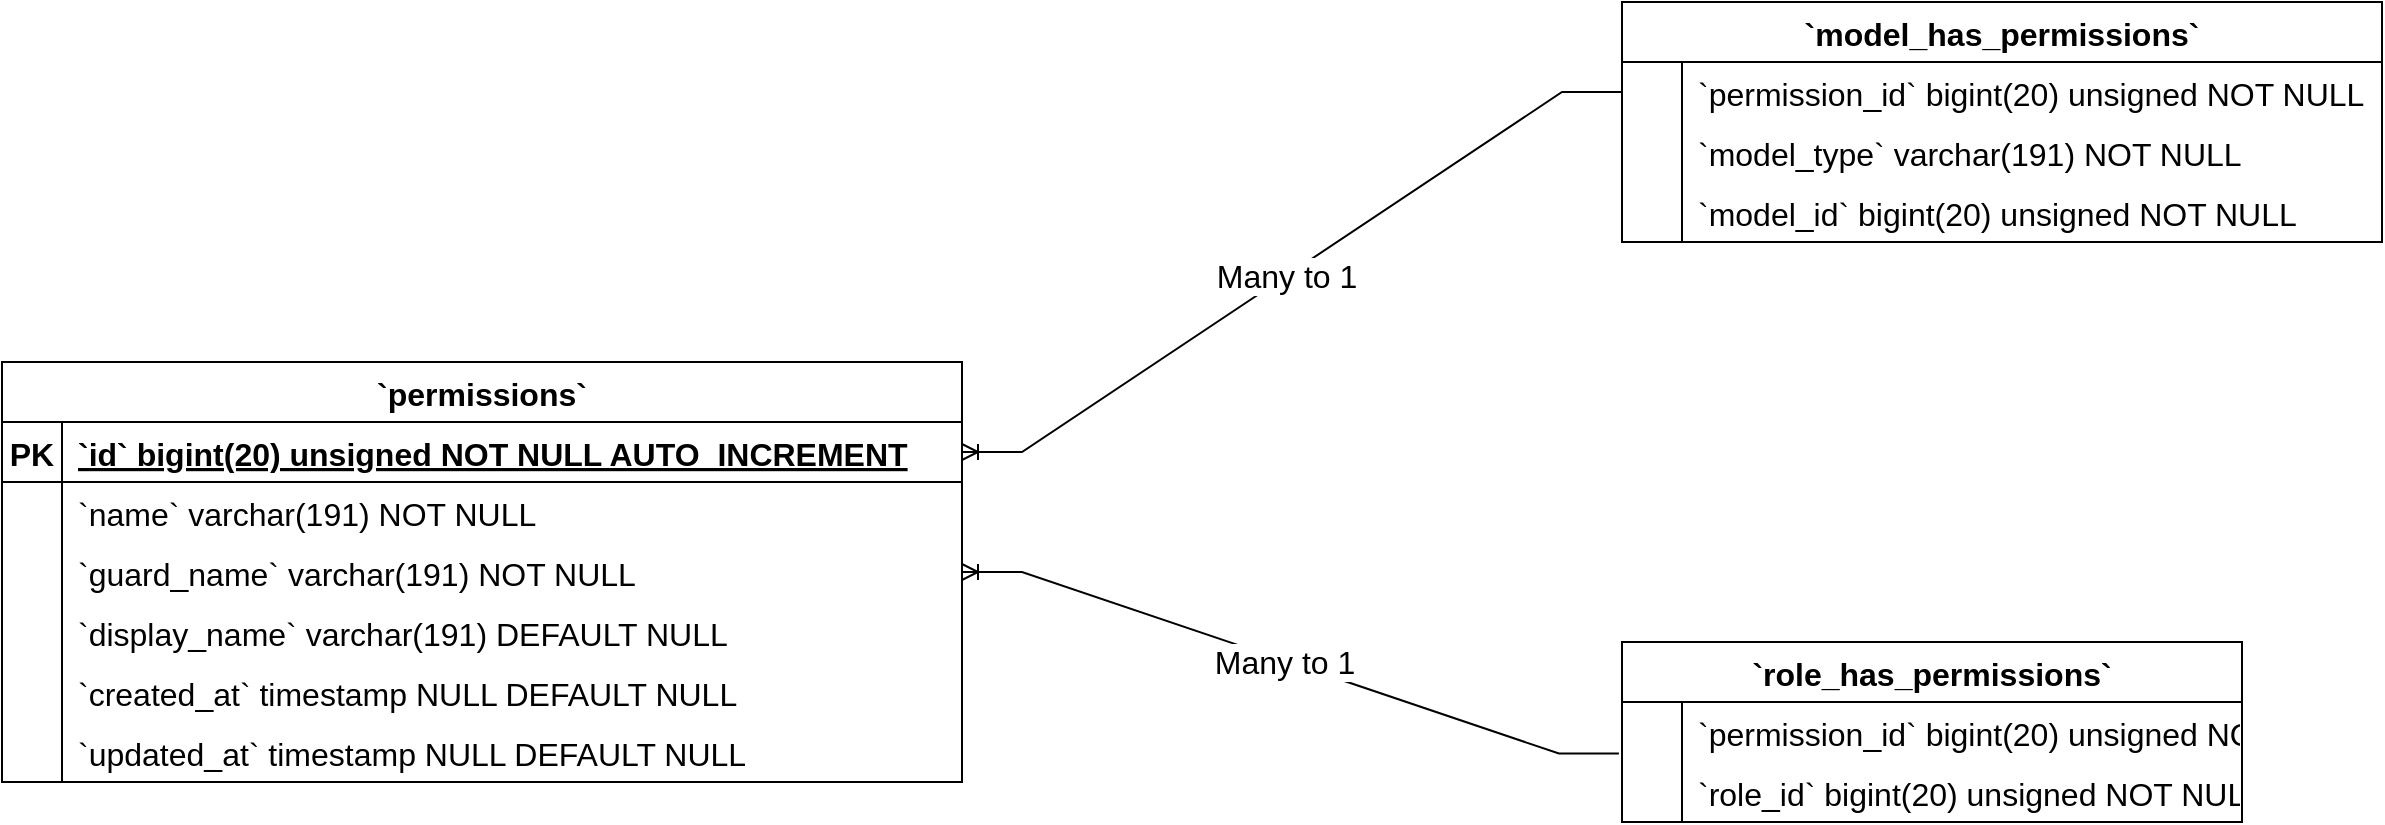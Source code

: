 <mxfile version="24.2.8" type="github">
  <diagram name="Page-1" id="tpcj-IPgKjxKGyHBcLKC">
    <mxGraphModel dx="1323" dy="687" grid="1" gridSize="10" guides="1" tooltips="1" connect="1" arrows="1" fold="1" page="1" pageScale="1" pageWidth="850" pageHeight="1100" math="0" shadow="0">
      <root>
        <mxCell id="0" />
        <mxCell id="1" parent="0" />
        <mxCell id="-ubXxWE5U1ih3pDJ44WY-2" value="`permissions`" style="shape=table;startSize=30;container=1;collapsible=1;childLayout=tableLayout;fixedRows=1;rowLines=0;fontStyle=1;align=center;resizeLast=1;fontSize=16;" vertex="1" parent="1">
          <mxGeometry x="490" y="300" width="480" height="210" as="geometry" />
        </mxCell>
        <mxCell id="-ubXxWE5U1ih3pDJ44WY-3" value="" style="shape=tableRow;horizontal=0;startSize=0;swimlaneHead=0;swimlaneBody=0;fillColor=none;collapsible=0;dropTarget=0;points=[[0,0.5],[1,0.5]];portConstraint=eastwest;strokeColor=inherit;top=0;left=0;right=0;bottom=1;fontSize=16;" vertex="1" parent="-ubXxWE5U1ih3pDJ44WY-2">
          <mxGeometry y="30" width="480" height="30" as="geometry" />
        </mxCell>
        <mxCell id="-ubXxWE5U1ih3pDJ44WY-4" value="PK" style="shape=partialRectangle;overflow=hidden;connectable=0;fillColor=none;strokeColor=inherit;top=0;left=0;bottom=0;right=0;fontStyle=1;fontSize=16;" vertex="1" parent="-ubXxWE5U1ih3pDJ44WY-3">
          <mxGeometry width="30" height="30" as="geometry">
            <mxRectangle width="30" height="30" as="alternateBounds" />
          </mxGeometry>
        </mxCell>
        <mxCell id="-ubXxWE5U1ih3pDJ44WY-5" value="`id` bigint(20) unsigned NOT NULL AUTO_INCREMENT" style="shape=partialRectangle;overflow=hidden;connectable=0;fillColor=none;align=left;strokeColor=inherit;top=0;left=0;bottom=0;right=0;spacingLeft=6;fontStyle=5;fontSize=16;" vertex="1" parent="-ubXxWE5U1ih3pDJ44WY-3">
          <mxGeometry x="30" width="450" height="30" as="geometry">
            <mxRectangle width="450" height="30" as="alternateBounds" />
          </mxGeometry>
        </mxCell>
        <mxCell id="-ubXxWE5U1ih3pDJ44WY-6" value="" style="shape=tableRow;horizontal=0;startSize=0;swimlaneHead=0;swimlaneBody=0;fillColor=none;collapsible=0;dropTarget=0;points=[[0,0.5],[1,0.5]];portConstraint=eastwest;strokeColor=inherit;top=0;left=0;right=0;bottom=0;fontSize=16;" vertex="1" parent="-ubXxWE5U1ih3pDJ44WY-2">
          <mxGeometry y="60" width="480" height="30" as="geometry" />
        </mxCell>
        <mxCell id="-ubXxWE5U1ih3pDJ44WY-7" value="" style="shape=partialRectangle;overflow=hidden;connectable=0;fillColor=none;strokeColor=inherit;top=0;left=0;bottom=0;right=0;fontSize=16;" vertex="1" parent="-ubXxWE5U1ih3pDJ44WY-6">
          <mxGeometry width="30" height="30" as="geometry">
            <mxRectangle width="30" height="30" as="alternateBounds" />
          </mxGeometry>
        </mxCell>
        <mxCell id="-ubXxWE5U1ih3pDJ44WY-8" value="`name` varchar(191) NOT NULL" style="shape=partialRectangle;overflow=hidden;connectable=0;fillColor=none;align=left;strokeColor=inherit;top=0;left=0;bottom=0;right=0;spacingLeft=6;fontSize=16;" vertex="1" parent="-ubXxWE5U1ih3pDJ44WY-6">
          <mxGeometry x="30" width="450" height="30" as="geometry">
            <mxRectangle width="450" height="30" as="alternateBounds" />
          </mxGeometry>
        </mxCell>
        <mxCell id="-ubXxWE5U1ih3pDJ44WY-9" value="" style="shape=tableRow;horizontal=0;startSize=0;swimlaneHead=0;swimlaneBody=0;fillColor=none;collapsible=0;dropTarget=0;points=[[0,0.5],[1,0.5]];portConstraint=eastwest;strokeColor=inherit;top=0;left=0;right=0;bottom=0;fontSize=16;" vertex="1" parent="-ubXxWE5U1ih3pDJ44WY-2">
          <mxGeometry y="90" width="480" height="30" as="geometry" />
        </mxCell>
        <mxCell id="-ubXxWE5U1ih3pDJ44WY-10" value="" style="shape=partialRectangle;overflow=hidden;connectable=0;fillColor=none;strokeColor=inherit;top=0;left=0;bottom=0;right=0;fontSize=16;" vertex="1" parent="-ubXxWE5U1ih3pDJ44WY-9">
          <mxGeometry width="30" height="30" as="geometry">
            <mxRectangle width="30" height="30" as="alternateBounds" />
          </mxGeometry>
        </mxCell>
        <mxCell id="-ubXxWE5U1ih3pDJ44WY-11" value="`guard_name` varchar(191) NOT NULL" style="shape=partialRectangle;overflow=hidden;connectable=0;fillColor=none;align=left;strokeColor=inherit;top=0;left=0;bottom=0;right=0;spacingLeft=6;fontSize=16;" vertex="1" parent="-ubXxWE5U1ih3pDJ44WY-9">
          <mxGeometry x="30" width="450" height="30" as="geometry">
            <mxRectangle width="450" height="30" as="alternateBounds" />
          </mxGeometry>
        </mxCell>
        <mxCell id="-ubXxWE5U1ih3pDJ44WY-12" value="" style="shape=tableRow;horizontal=0;startSize=0;swimlaneHead=0;swimlaneBody=0;fillColor=none;collapsible=0;dropTarget=0;points=[[0,0.5],[1,0.5]];portConstraint=eastwest;strokeColor=inherit;top=0;left=0;right=0;bottom=0;fontSize=16;" vertex="1" parent="-ubXxWE5U1ih3pDJ44WY-2">
          <mxGeometry y="120" width="480" height="30" as="geometry" />
        </mxCell>
        <mxCell id="-ubXxWE5U1ih3pDJ44WY-13" value="" style="shape=partialRectangle;overflow=hidden;connectable=0;fillColor=none;strokeColor=inherit;top=0;left=0;bottom=0;right=0;fontSize=16;" vertex="1" parent="-ubXxWE5U1ih3pDJ44WY-12">
          <mxGeometry width="30" height="30" as="geometry">
            <mxRectangle width="30" height="30" as="alternateBounds" />
          </mxGeometry>
        </mxCell>
        <mxCell id="-ubXxWE5U1ih3pDJ44WY-14" value="`display_name` varchar(191) DEFAULT NULL" style="shape=partialRectangle;overflow=hidden;connectable=0;fillColor=none;align=left;strokeColor=inherit;top=0;left=0;bottom=0;right=0;spacingLeft=6;fontSize=16;" vertex="1" parent="-ubXxWE5U1ih3pDJ44WY-12">
          <mxGeometry x="30" width="450" height="30" as="geometry">
            <mxRectangle width="450" height="30" as="alternateBounds" />
          </mxGeometry>
        </mxCell>
        <mxCell id="-ubXxWE5U1ih3pDJ44WY-15" value="" style="shape=tableRow;horizontal=0;startSize=0;swimlaneHead=0;swimlaneBody=0;fillColor=none;collapsible=0;dropTarget=0;points=[[0,0.5],[1,0.5]];portConstraint=eastwest;strokeColor=inherit;top=0;left=0;right=0;bottom=0;fontSize=16;" vertex="1" parent="-ubXxWE5U1ih3pDJ44WY-2">
          <mxGeometry y="150" width="480" height="30" as="geometry" />
        </mxCell>
        <mxCell id="-ubXxWE5U1ih3pDJ44WY-16" value="" style="shape=partialRectangle;overflow=hidden;connectable=0;fillColor=none;strokeColor=inherit;top=0;left=0;bottom=0;right=0;fontSize=16;" vertex="1" parent="-ubXxWE5U1ih3pDJ44WY-15">
          <mxGeometry width="30" height="30" as="geometry">
            <mxRectangle width="30" height="30" as="alternateBounds" />
          </mxGeometry>
        </mxCell>
        <mxCell id="-ubXxWE5U1ih3pDJ44WY-17" value="`created_at` timestamp NULL DEFAULT NULL" style="shape=partialRectangle;overflow=hidden;connectable=0;fillColor=none;align=left;strokeColor=inherit;top=0;left=0;bottom=0;right=0;spacingLeft=6;fontSize=16;" vertex="1" parent="-ubXxWE5U1ih3pDJ44WY-15">
          <mxGeometry x="30" width="450" height="30" as="geometry">
            <mxRectangle width="450" height="30" as="alternateBounds" />
          </mxGeometry>
        </mxCell>
        <mxCell id="-ubXxWE5U1ih3pDJ44WY-18" value="" style="shape=tableRow;horizontal=0;startSize=0;swimlaneHead=0;swimlaneBody=0;fillColor=none;collapsible=0;dropTarget=0;points=[[0,0.5],[1,0.5]];portConstraint=eastwest;strokeColor=inherit;top=0;left=0;right=0;bottom=0;fontSize=16;" vertex="1" parent="-ubXxWE5U1ih3pDJ44WY-2">
          <mxGeometry y="180" width="480" height="30" as="geometry" />
        </mxCell>
        <mxCell id="-ubXxWE5U1ih3pDJ44WY-19" value="" style="shape=partialRectangle;overflow=hidden;connectable=0;fillColor=none;strokeColor=inherit;top=0;left=0;bottom=0;right=0;fontSize=16;" vertex="1" parent="-ubXxWE5U1ih3pDJ44WY-18">
          <mxGeometry width="30" height="30" as="geometry">
            <mxRectangle width="30" height="30" as="alternateBounds" />
          </mxGeometry>
        </mxCell>
        <mxCell id="-ubXxWE5U1ih3pDJ44WY-20" value="`updated_at` timestamp NULL DEFAULT NULL" style="shape=partialRectangle;overflow=hidden;connectable=0;fillColor=none;align=left;strokeColor=inherit;top=0;left=0;bottom=0;right=0;spacingLeft=6;fontSize=16;" vertex="1" parent="-ubXxWE5U1ih3pDJ44WY-18">
          <mxGeometry x="30" width="450" height="30" as="geometry">
            <mxRectangle width="450" height="30" as="alternateBounds" />
          </mxGeometry>
        </mxCell>
        <mxCell id="-ubXxWE5U1ih3pDJ44WY-21" value="`model_has_permissions`" style="shape=table;startSize=30;container=1;collapsible=1;childLayout=tableLayout;fixedRows=1;rowLines=0;fontStyle=1;align=center;resizeLast=1;fontSize=16;" vertex="1" parent="1">
          <mxGeometry x="1300" y="120" width="380" height="120" as="geometry" />
        </mxCell>
        <mxCell id="-ubXxWE5U1ih3pDJ44WY-22" value="" style="shape=tableRow;horizontal=0;startSize=0;swimlaneHead=0;swimlaneBody=0;fillColor=none;collapsible=0;dropTarget=0;points=[[0,0.5],[1,0.5]];portConstraint=eastwest;strokeColor=inherit;top=0;left=0;right=0;bottom=0;fontSize=16;" vertex="1" parent="-ubXxWE5U1ih3pDJ44WY-21">
          <mxGeometry y="30" width="380" height="30" as="geometry" />
        </mxCell>
        <mxCell id="-ubXxWE5U1ih3pDJ44WY-23" value="" style="shape=partialRectangle;overflow=hidden;connectable=0;fillColor=none;strokeColor=inherit;top=0;left=0;bottom=0;right=0;fontSize=16;" vertex="1" parent="-ubXxWE5U1ih3pDJ44WY-22">
          <mxGeometry width="30" height="30" as="geometry">
            <mxRectangle width="30" height="30" as="alternateBounds" />
          </mxGeometry>
        </mxCell>
        <mxCell id="-ubXxWE5U1ih3pDJ44WY-24" value="`permission_id` bigint(20) unsigned NOT NULL" style="shape=partialRectangle;overflow=hidden;connectable=0;fillColor=none;align=left;strokeColor=inherit;top=0;left=0;bottom=0;right=0;spacingLeft=6;fontSize=16;" vertex="1" parent="-ubXxWE5U1ih3pDJ44WY-22">
          <mxGeometry x="30" width="350" height="30" as="geometry">
            <mxRectangle width="350" height="30" as="alternateBounds" />
          </mxGeometry>
        </mxCell>
        <mxCell id="-ubXxWE5U1ih3pDJ44WY-25" value="" style="shape=tableRow;horizontal=0;startSize=0;swimlaneHead=0;swimlaneBody=0;fillColor=none;collapsible=0;dropTarget=0;points=[[0,0.5],[1,0.5]];portConstraint=eastwest;strokeColor=inherit;top=0;left=0;right=0;bottom=0;fontSize=16;" vertex="1" parent="-ubXxWE5U1ih3pDJ44WY-21">
          <mxGeometry y="60" width="380" height="30" as="geometry" />
        </mxCell>
        <mxCell id="-ubXxWE5U1ih3pDJ44WY-26" value="" style="shape=partialRectangle;overflow=hidden;connectable=0;fillColor=none;strokeColor=inherit;top=0;left=0;bottom=0;right=0;fontSize=16;" vertex="1" parent="-ubXxWE5U1ih3pDJ44WY-25">
          <mxGeometry width="30" height="30" as="geometry">
            <mxRectangle width="30" height="30" as="alternateBounds" />
          </mxGeometry>
        </mxCell>
        <mxCell id="-ubXxWE5U1ih3pDJ44WY-27" value="`model_type` varchar(191) NOT NULL" style="shape=partialRectangle;overflow=hidden;connectable=0;fillColor=none;align=left;strokeColor=inherit;top=0;left=0;bottom=0;right=0;spacingLeft=6;fontSize=16;" vertex="1" parent="-ubXxWE5U1ih3pDJ44WY-25">
          <mxGeometry x="30" width="350" height="30" as="geometry">
            <mxRectangle width="350" height="30" as="alternateBounds" />
          </mxGeometry>
        </mxCell>
        <mxCell id="-ubXxWE5U1ih3pDJ44WY-28" value="" style="shape=tableRow;horizontal=0;startSize=0;swimlaneHead=0;swimlaneBody=0;fillColor=none;collapsible=0;dropTarget=0;points=[[0,0.5],[1,0.5]];portConstraint=eastwest;strokeColor=inherit;top=0;left=0;right=0;bottom=0;fontSize=16;" vertex="1" parent="-ubXxWE5U1ih3pDJ44WY-21">
          <mxGeometry y="90" width="380" height="30" as="geometry" />
        </mxCell>
        <mxCell id="-ubXxWE5U1ih3pDJ44WY-29" value="" style="shape=partialRectangle;overflow=hidden;connectable=0;fillColor=none;strokeColor=inherit;top=0;left=0;bottom=0;right=0;fontSize=16;" vertex="1" parent="-ubXxWE5U1ih3pDJ44WY-28">
          <mxGeometry width="30" height="30" as="geometry">
            <mxRectangle width="30" height="30" as="alternateBounds" />
          </mxGeometry>
        </mxCell>
        <mxCell id="-ubXxWE5U1ih3pDJ44WY-30" value="`model_id` bigint(20) unsigned NOT NULL" style="shape=partialRectangle;overflow=hidden;connectable=0;fillColor=none;align=left;strokeColor=inherit;top=0;left=0;bottom=0;right=0;spacingLeft=6;fontSize=16;" vertex="1" parent="-ubXxWE5U1ih3pDJ44WY-28">
          <mxGeometry x="30" width="350" height="30" as="geometry">
            <mxRectangle width="350" height="30" as="alternateBounds" />
          </mxGeometry>
        </mxCell>
        <mxCell id="-ubXxWE5U1ih3pDJ44WY-31" value="" style="edgeStyle=entityRelationEdgeStyle;fontSize=16;html=1;endArrow=ERoneToMany;rounded=0;exitX=0;exitY=0.5;exitDx=0;exitDy=0;" edge="1" parent="1" source="-ubXxWE5U1ih3pDJ44WY-22" target="-ubXxWE5U1ih3pDJ44WY-3">
          <mxGeometry width="100" height="100" relative="1" as="geometry">
            <mxPoint x="430" y="330" as="sourcePoint" />
            <mxPoint x="530" y="230" as="targetPoint" />
          </mxGeometry>
        </mxCell>
        <mxCell id="-ubXxWE5U1ih3pDJ44WY-32" value="&lt;font style=&quot;font-size: 16px;&quot;&gt;Many to 1&lt;/font&gt;" style="edgeLabel;html=1;align=center;verticalAlign=middle;resizable=0;points=[];fontSize=16;" vertex="1" connectable="0" parent="-ubXxWE5U1ih3pDJ44WY-31">
          <mxGeometry x="0.014" relative="1" as="geometry">
            <mxPoint x="-1" as="offset" />
          </mxGeometry>
        </mxCell>
        <mxCell id="-ubXxWE5U1ih3pDJ44WY-33" value="`role_has_permissions`" style="shape=table;startSize=30;container=1;collapsible=1;childLayout=tableLayout;fixedRows=1;rowLines=0;fontStyle=1;align=center;resizeLast=1;fontSize=16;" vertex="1" parent="1">
          <mxGeometry x="1300" y="440" width="310" height="90" as="geometry" />
        </mxCell>
        <mxCell id="-ubXxWE5U1ih3pDJ44WY-34" value="" style="shape=tableRow;horizontal=0;startSize=0;swimlaneHead=0;swimlaneBody=0;fillColor=none;collapsible=0;dropTarget=0;points=[[0,0.5],[1,0.5]];portConstraint=eastwest;strokeColor=inherit;top=0;left=0;right=0;bottom=0;fontSize=16;" vertex="1" parent="-ubXxWE5U1ih3pDJ44WY-33">
          <mxGeometry y="30" width="310" height="30" as="geometry" />
        </mxCell>
        <mxCell id="-ubXxWE5U1ih3pDJ44WY-35" value="" style="shape=partialRectangle;overflow=hidden;connectable=0;fillColor=none;strokeColor=inherit;top=0;left=0;bottom=0;right=0;fontSize=16;" vertex="1" parent="-ubXxWE5U1ih3pDJ44WY-34">
          <mxGeometry width="30" height="30" as="geometry">
            <mxRectangle width="30" height="30" as="alternateBounds" />
          </mxGeometry>
        </mxCell>
        <mxCell id="-ubXxWE5U1ih3pDJ44WY-36" value="`permission_id` bigint(20) unsigned NOT NULL" style="shape=partialRectangle;overflow=hidden;connectable=0;fillColor=none;align=left;strokeColor=inherit;top=0;left=0;bottom=0;right=0;spacingLeft=6;fontSize=16;" vertex="1" parent="-ubXxWE5U1ih3pDJ44WY-34">
          <mxGeometry x="30" width="280" height="30" as="geometry">
            <mxRectangle width="280" height="30" as="alternateBounds" />
          </mxGeometry>
        </mxCell>
        <mxCell id="-ubXxWE5U1ih3pDJ44WY-37" value="" style="shape=tableRow;horizontal=0;startSize=0;swimlaneHead=0;swimlaneBody=0;fillColor=none;collapsible=0;dropTarget=0;points=[[0,0.5],[1,0.5]];portConstraint=eastwest;strokeColor=inherit;top=0;left=0;right=0;bottom=0;fontSize=16;" vertex="1" parent="-ubXxWE5U1ih3pDJ44WY-33">
          <mxGeometry y="60" width="310" height="30" as="geometry" />
        </mxCell>
        <mxCell id="-ubXxWE5U1ih3pDJ44WY-38" value="" style="shape=partialRectangle;overflow=hidden;connectable=0;fillColor=none;strokeColor=inherit;top=0;left=0;bottom=0;right=0;fontSize=16;" vertex="1" parent="-ubXxWE5U1ih3pDJ44WY-37">
          <mxGeometry width="30" height="30" as="geometry">
            <mxRectangle width="30" height="30" as="alternateBounds" />
          </mxGeometry>
        </mxCell>
        <mxCell id="-ubXxWE5U1ih3pDJ44WY-39" value="`role_id` bigint(20) unsigned NOT NULL" style="shape=partialRectangle;overflow=hidden;connectable=0;fillColor=none;align=left;strokeColor=inherit;top=0;left=0;bottom=0;right=0;spacingLeft=6;fontSize=16;" vertex="1" parent="-ubXxWE5U1ih3pDJ44WY-37">
          <mxGeometry x="30" width="280" height="30" as="geometry">
            <mxRectangle width="280" height="30" as="alternateBounds" />
          </mxGeometry>
        </mxCell>
        <mxCell id="-ubXxWE5U1ih3pDJ44WY-41" value="" style="edgeStyle=entityRelationEdgeStyle;fontSize=16;html=1;endArrow=ERoneToMany;rounded=0;exitX=-0.005;exitY=-0.141;exitDx=0;exitDy=0;entryX=1;entryY=0.5;entryDx=0;entryDy=0;exitPerimeter=0;" edge="1" parent="1" source="-ubXxWE5U1ih3pDJ44WY-37" target="-ubXxWE5U1ih3pDJ44WY-9">
          <mxGeometry width="100" height="100" relative="1" as="geometry">
            <mxPoint x="1310" y="175" as="sourcePoint" />
            <mxPoint x="980" y="355" as="targetPoint" />
          </mxGeometry>
        </mxCell>
        <mxCell id="-ubXxWE5U1ih3pDJ44WY-42" value="&lt;font style=&quot;font-size: 16px;&quot;&gt;Many to 1&lt;/font&gt;" style="edgeLabel;html=1;align=center;verticalAlign=middle;resizable=0;points=[];fontSize=16;" vertex="1" connectable="0" parent="-ubXxWE5U1ih3pDJ44WY-41">
          <mxGeometry x="0.014" relative="1" as="geometry">
            <mxPoint x="-1" as="offset" />
          </mxGeometry>
        </mxCell>
      </root>
    </mxGraphModel>
  </diagram>
</mxfile>
